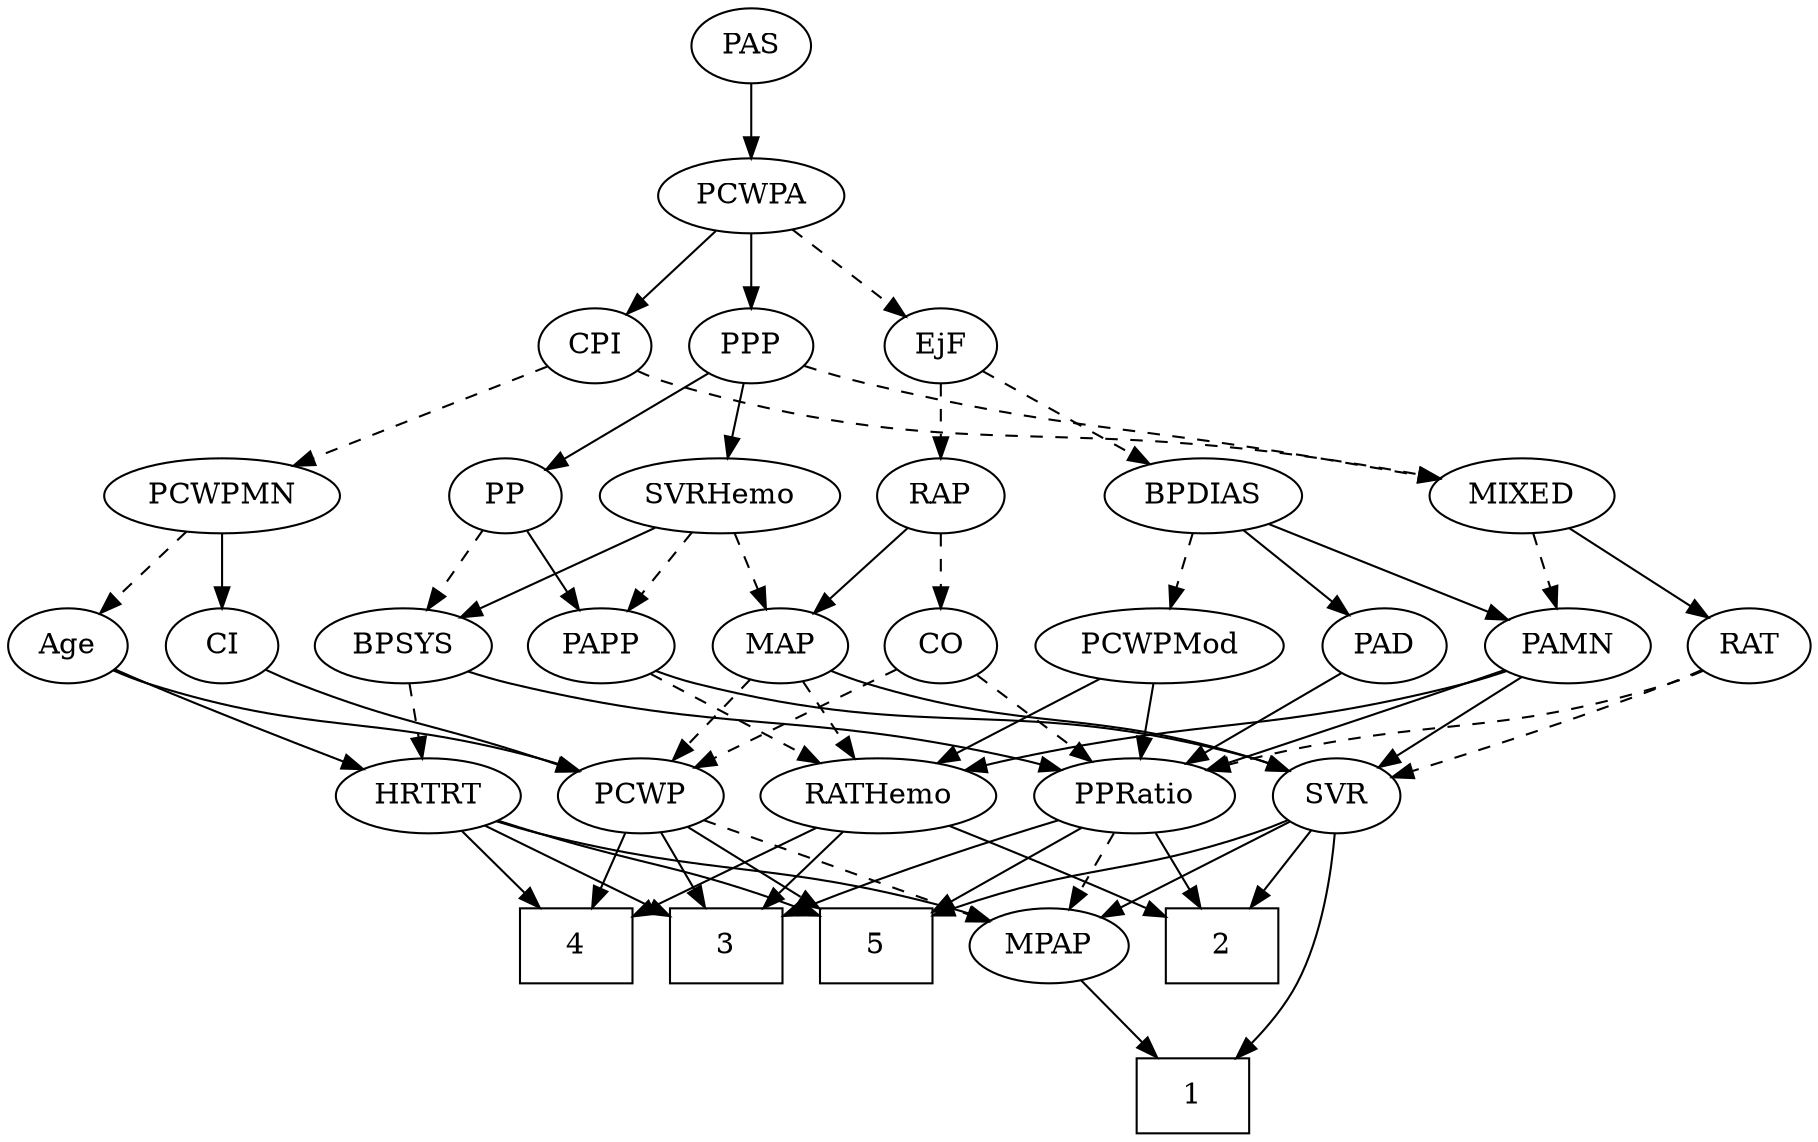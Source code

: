strict digraph {
	graph [bb="0,0,814.3,540"];
	node [label="\N"];
	1	[height=0.5,
		pos="305.3,18",
		shape=box,
		width=0.75];
	2	[height=0.5,
		pos="257.3,90",
		shape=box,
		width=0.75];
	3	[height=0.5,
		pos="489.3,90",
		shape=box,
		width=0.75];
	4	[height=0.5,
		pos="561.3,90",
		shape=box,
		width=0.75];
	5	[height=0.5,
		pos="329.3,90",
		shape=box,
		width=0.75];
	Age	[height=0.5,
		pos="715.3,234",
		width=0.75];
	PCWP	[height=0.5,
		pos="595.3,162",
		width=0.97491];
	Age -> PCWP	[pos="e,617.59,176 695.48,221.44 676.73,210.5 648.27,193.9 626.48,181.19",
		style=solid];
	HRTRT	[height=0.5,
		pos="502.3,162",
		width=1.1013];
	Age -> HRTRT	[pos="e,532.52,173.8 694.23,222.33 689.39,220.08 684.22,217.84 679.3,216 623.94,195.31 607.68,197.69 551.3,180 548.34,179.07 545.3,178.09 \
542.24,177.08",
		style=solid];
	EjF	[height=0.5,
		pos="458.3,378",
		width=0.75];
	RAP	[height=0.5,
		pos="577.3,306",
		width=0.77632];
	EjF -> RAP	[pos="e,557.22,318.81 477.95,365.44 497.13,354.16 526.52,336.87 548.37,324.02",
		style=dashed];
	BPDIAS	[height=0.5,
		pos="271.3,306",
		width=1.1735];
	EjF -> BPDIAS	[pos="e,304.06,317.41 437.14,366.56 432.3,364.3 427.16,361.99 422.3,360 386.27,345.22 344.43,330.74 313.94,320.66",
		style=dashed];
	CO	[height=0.5,
		pos="643.3,234",
		width=0.75];
	RAP -> CO	[pos="e,629.32,249.82 591.29,290.15 600.31,280.6 612.19,267.99 622.32,257.25",
		style=dashed];
	MAP	[height=0.5,
		pos="567.3,234",
		width=0.84854];
	RAP -> MAP	[pos="e,569.77,252.28 574.88,288.05 573.78,280.35 572.44,271.03 571.21,262.36",
		style=solid];
	MIXED	[height=0.5,
		pos="130.3,306",
		width=1.1193];
	PAMN	[height=0.5,
		pos="109.3,234",
		width=1.011];
	MIXED -> PAMN	[pos="e,114.48,252.28 125.21,288.05 122.88,280.26 120.04,270.82 117.42,262.08",
		style=dashed];
	RAT	[height=0.5,
		pos="27.298,234",
		width=0.75827];
	MIXED -> RAT	[pos="e,45.849,247.61 108.96,290.5 93.1,279.72 71.354,264.94 54.29,253.34",
		style=solid];
	MPAP	[height=0.5,
		pos="409.3,90",
		width=0.97491];
	MPAP -> 1	[pos="e,330.58,36.019 388.75,75.17 374.67,65.69 355.65,52.89 339.33,41.904",
		style=solid];
	BPSYS	[height=0.5,
		pos="481.3,234",
		width=1.0471];
	PPRatio	[height=0.5,
		pos="288.3,162",
		width=1.1013];
	BPSYS -> PPRatio	[pos="e,318.2,173.85 451.99,222.37 418.78,210.33 364.51,190.64 327.64,177.27",
		style=solid];
	BPSYS -> HRTRT	[pos="e,497.11,180.28 486.38,216.05 488.72,208.26 491.55,198.82 494.17,190.08",
		style=dashed];
	PAD	[height=0.5,
		pos="192.3,234",
		width=0.79437];
	PAD -> PPRatio	[pos="e,268.33,177.56 210.35,219.83 224.29,209.68 243.82,195.43 259.85,183.74",
		style=solid];
	CO -> PPRatio	[pos="e,317.55,174.22 622.79,221.99 617.83,219.7 612.47,217.53 607.3,216 491.18,181.75 455.08,207.98 337.3,180 333.95,179.21 330.52,178.27 \
327.09,177.25",
		style=dashed];
	CO -> PCWP	[pos="e,606.48,179.31 632.41,217.12 626.48,208.47 619.01,197.58 612.33,187.83",
		style=dashed];
	PAS	[height=0.5,
		pos="458.3,522",
		width=0.75];
	PCWPA	[height=0.5,
		pos="458.3,450",
		width=1.1555];
	PAS -> PCWPA	[pos="e,458.3,468.1 458.3,503.7 458.3,495.98 458.3,486.71 458.3,478.11",
		style=solid];
	RATHemo	[height=0.5,
		pos="395.3,162",
		width=1.3721];
	PAMN -> RATHemo	[pos="e,358.93,174.21 136.66,221.83 142.43,219.71 148.51,217.65 154.3,216 234.01,193.27 256.77,199.68 337.3,180 341.14,179.06 345.12,178.03 \
349.09,176.95",
		style=solid];
	SVR	[height=0.5,
		pos="202.3,162",
		width=0.77632];
	PAMN -> SVR	[pos="e,184.63,176.3 128.57,218.5 142.48,208.02 161.42,193.77 176.62,182.33",
		style=solid];
	PAMN -> PPRatio	[pos="e,259.2,174.38 136.87,222.22 167.04,210.42 215.62,191.42 249.6,178.13",
		style=solid];
	RATHemo -> 2	[pos="e,284.37,104.73 367.7,147 346.41,136.2 316.77,121.17 293.56,109.4",
		style=solid];
	RATHemo -> 3	[pos="e,466.19,108.21 416.16,145.46 428.43,136.33 444.19,124.59 457.94,114.35",
		style=solid];
	RATHemo -> 4	[pos="e,534.24,103.97 427.82,148.3 452.28,138.63 486.79,124.72 524.99,108.03",
		style=solid];
	CPI	[height=0.5,
		pos="530.3,378",
		width=0.75];
	CPI -> MIXED	[pos="e,166.13,314.25 509.79,365.98 504.83,363.69 499.47,361.52 494.3,360 376.46,325.36 341.58,343.41 220.3,324 205.89,321.7 190.26,318.86 \
176.12,316.17",
		style=dashed];
	PCWPMN	[height=0.5,
		pos="715.3,306",
		width=1.3902];
	CPI -> PCWPMN	[pos="e,681.92,319.63 553.35,368.28 583.05,357.04 635.25,337.29 672.36,323.25",
		style=dashed];
	RAT -> SVR	[pos="e,178.18,171.73 49.107,222.7 54.074,220.43 59.346,218.09 64.298,216 99.476,201.18 140.36,185.69 168.44,175.31",
		style=dashed];
	RAT -> PPRatio	[pos="e,258.43,174.06 48.487,222.26 53.576,219.97 59.058,217.72 64.298,216 139.75,191.26 162.73,201.06 239.3,180 242.42,179.14 245.64,\
178.19 248.86,177.18",
		style=dashed];
	SVR -> 1	[pos="e,278.1,29.405 202.13,143.71 202.76,124.55 206.29,93.51 221.3,72 233.03,55.175 252,42.542 268.95,33.838",
		style=solid];
	SVR -> 2	[pos="e,243.58,108.46 214.5,145.46 221.16,136.99 229.57,126.29 237.17,116.61",
		style=solid];
	SVR -> 5	[pos="e,301.96,106.07 222.98,149.6 241.89,139.18 270.27,123.54 292.95,111.03",
		style=solid];
	SVR -> MPAP	[pos="e,382.45,101.82 223.98,150.37 228.95,148.12 234.26,145.86 239.3,144 293.92,123.78 310.08,126.51 365.3,108 367.83,107.15 370.43,106.24 \
373.05,105.3",
		style=solid];
	PCWPMod	[height=0.5,
		pos="291.3,234",
		width=1.4443];
	PCWPMod -> RATHemo	[pos="e,372.89,178.09 314.12,217.64 328.85,207.72 348.2,194.7 364.32,183.85",
		style=solid];
	PCWPMod -> PPRatio	[pos="e,289.03,180.1 290.56,215.7 290.23,207.98 289.83,198.71 289.46,190.11",
		style=solid];
	PCWPA -> EjF	[pos="e,458.3,396.1 458.3,431.7 458.3,423.98 458.3,414.71 458.3,406.11",
		style=dashed];
	PCWPA -> CPI	[pos="e,515.49,393.39 474.64,433.12 484.52,423.51 497.25,411.13 508.05,400.63",
		style=solid];
	PPP	[height=0.5,
		pos="386.3,378",
		width=0.75];
	PCWPA -> PPP	[pos="e,401.1,393.39 441.96,433.12 432.08,423.51 419.34,411.13 408.55,400.63",
		style=solid];
	PCWPMN -> Age	[pos="e,715.3,252.1 715.3,287.7 715.3,279.98 715.3,270.71 715.3,262.11",
		style=dashed];
	CI	[height=0.5,
		pos="787.3,234",
		width=0.75];
	PCWPMN -> CI	[pos="e,772.64,249.25 732,288.76 741.89,279.14 754.55,266.84 765.26,256.43",
		style=solid];
	SVRHemo	[height=0.5,
		pos="481.3,306",
		width=1.3902];
	SVRHemo -> BPSYS	[pos="e,481.3,252.1 481.3,287.7 481.3,279.98 481.3,270.71 481.3,262.11",
		style=solid];
	SVRHemo -> MAP	[pos="e,550.19,248.93 500.81,289.12 513.12,279.09 529.14,266.06 542.37,255.29",
		style=dashed];
	PAPP	[height=0.5,
		pos="393.3,234",
		width=0.88464];
	SVRHemo -> PAPP	[pos="e,411.1,249.16 461.33,289.12 448.81,279.16 432.56,266.23 419.08,255.51",
		style=dashed];
	BPDIAS -> PAD	[pos="e,208.17,249.07 253.76,289.46 242.58,279.55 227.94,266.59 215.76,255.79",
		style=solid];
	BPDIAS -> PAMN	[pos="e,135.72,246.42 242.71,292.65 215.53,280.9 174.56,263.2 145.2,250.51",
		style=solid];
	BPDIAS -> PCWPMod	[pos="e,286.36,252.28 276.14,288.05 278.37,280.26 281.06,270.82 283.56,262.08",
		style=dashed];
	MAP -> RATHemo	[pos="e,427.94,175.67 543.42,222.45 538.44,220.29 533.21,218.05 528.3,216 498.09,203.4 463.77,189.74 437.56,179.44",
		style=dashed];
	MAP -> SVR	[pos="e,223.39,174.04 544.6,221.81 539.35,219.58 533.71,217.48 528.3,216 403.46,181.79 363.79,215.44 239.3,180 237.14,179.39 234.96,178.66 \
232.77,177.87",
		style=solid];
	MAP -> PCWP	[pos="e,588.52,179.96 573.93,216.41 577.16,208.34 581.13,198.43 584.76,189.35",
		style=dashed];
	PP	[height=0.5,
		pos="386.3,306",
		width=0.75];
	PP -> BPSYS	[pos="e,461.69,249.45 403.72,292.16 417.55,281.97 437.16,267.52 453.2,255.7",
		style=dashed];
	PP -> PAPP	[pos="e,391.59,252.1 388.03,287.7 388.8,279.98 389.73,270.71 390.59,262.11",
		style=solid];
	PPP -> MIXED	[pos="e,164,316.21 361.75,370.29 318.4,358.43 227.74,333.65 173.65,318.85",
		style=dashed];
	PPP -> SVRHemo	[pos="e,460.34,322.45 403.72,364.16 417.19,354.24 436.14,340.27 451.94,328.63",
		style=solid];
	PPP -> PP	[pos="e,386.3,324.1 386.3,359.7 386.3,351.98 386.3,342.71 386.3,334.11",
		style=solid];
	PPRatio -> 2	[pos="e,264.95,108.28 280.79,144.05 277.27,136.09 272.98,126.41 269.04,117.51",
		style=solid];
	PPRatio -> 3	[pos="e,461.95,104.4 318.57,150.32 324.75,148.19 331.22,146 337.3,144 385.68,128.11 401.24,127.58 452.35,108.12",
		style=solid];
	PPRatio -> 5	[pos="e,319.08,108.45 298.01,144.41 302.77,136.28 308.62,126.31 313.96,117.18",
		style=solid];
	PPRatio -> MPAP	[pos="e,386.97,103.92 311.91,147.34 330.85,136.38 357.57,120.93 378.23,108.97",
		style=dashed];
	PCWP -> 3	[pos="e,515.19,108.1 574.61,147.34 560.14,137.78 540.48,124.8 523.67,113.7",
		style=solid];
	PCWP -> 4	[pos="e,569.77,108.45 587.24,144.41 583.33,136.37 578.55,126.51 574.15,117.47",
		style=solid];
	PCWP -> 5	[pos="e,356.53,104.72 569.03,149.98 563.26,147.8 557.12,145.67 551.3,144 473.38,121.6 447.26,133.23 366.15,107.83",
		style=solid];
	PCWP -> MPAP	[pos="e,436.73,101.68 567.86,150.32 562.38,148.21 556.66,146.02 551.3,144 507.88,127.64 496.72,124.36 453.3,108 450.95,107.12 448.54,106.2 \
446.1,105.27",
		style=dashed];
	CI -> PCWP	[pos="e,624.7,171.89 766.15,222.53 761.32,220.27 756.17,217.97 751.3,216 712.18,200.18 666.34,184.99 634.51,174.96",
		style=solid];
	PAPP -> RATHemo	[pos="e,394.81,180.1 393.79,215.7 394.01,207.98 394.28,198.71 394.52,190.11",
		style=dashed];
	PAPP -> SVR	[pos="e,224.02,173.52 368.71,222.41 363.34,220.21 357.65,217.96 352.3,216 302.8,197.89 288.45,199.04 239.3,180 237.42,179.27 235.5,178.5 \
233.57,177.69",
		style=solid];
	HRTRT -> 3	[pos="e,492.51,108.28 499.15,144.05 497.72,136.35 495.99,127.03 494.38,118.36",
		style=solid];
	HRTRT -> 4	[pos="e,546.86,108.12 515.98,144.76 523.22,136.18 532.25,125.46 540.35,115.86",
		style=solid];
	HRTRT -> 5	[pos="e,356.33,104.02 472.38,150.14 446.37,140.53 407.51,125.82 365.6,107.99",
		style=solid];
	HRTRT -> MPAP	[pos="e,428.36,105.35 482.57,146.15 469.2,136.09 451.35,122.65 436.61,111.56",
		style=solid];
}
